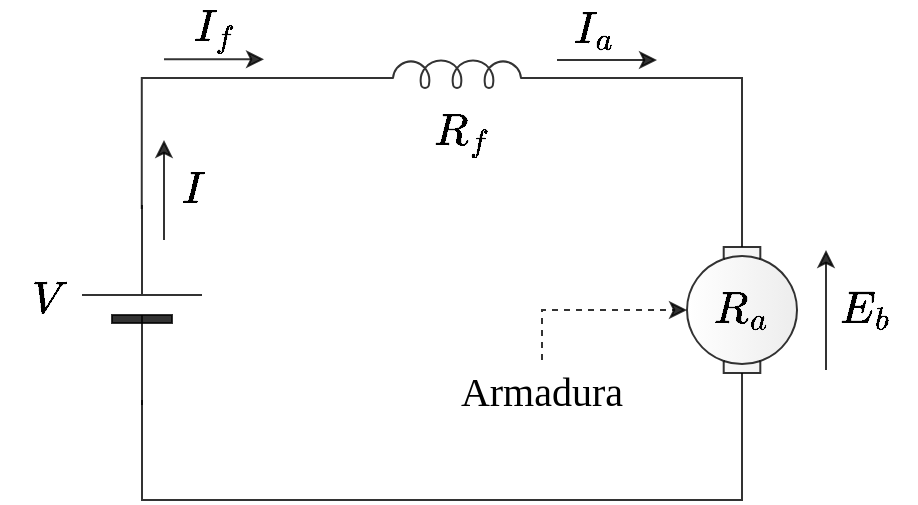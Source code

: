 <mxfile version="21.6.5" type="github">
  <diagram name="Page-1" id="xHoJqprVVUahzgXB5t3A">
    <mxGraphModel dx="607" dy="334" grid="1" gridSize="10" guides="1" tooltips="1" connect="1" arrows="1" fold="1" page="1" pageScale="1" pageWidth="980" pageHeight="690" math="1" shadow="0">
      <root>
        <mxCell id="0" />
        <mxCell id="1" parent="0" />
        <mxCell id="MJRBo0qhkyK9fX0G-ZfJ-8" style="edgeStyle=orthogonalEdgeStyle;rounded=0;orthogonalLoop=1;jettySize=auto;html=1;exitX=1;exitY=0.5;exitDx=0;exitDy=0;exitPerimeter=0;entryX=0;entryY=0.5;entryDx=0;entryDy=0;entryPerimeter=0;fontColor=default;labelBackgroundColor=none;strokeWidth=1;endArrow=none;endFill=0;opacity=80;" parent="1" source="MJRBo0qhkyK9fX0G-ZfJ-1" edge="1">
          <mxGeometry relative="1" as="geometry">
            <Array as="points">
              <mxPoint x="630" y="470" />
              <mxPoint x="330" y="470" />
            </Array>
            <mxPoint x="330" y="420" as="targetPoint" />
          </mxGeometry>
        </mxCell>
        <mxCell id="MJRBo0qhkyK9fX0G-ZfJ-1" value="" style="shape=mxgraph.electrical.electro-mechanical.motor_2;html=1;shadow=0;dashed=0;align=center;fontSize=30;strokeWidth=1;rotation=90;fillColor=default;strokeColor=default;fontColor=#333333;labelBackgroundColor=none;gradientColor=#E8E8E8;gradientDirection=north;opacity=80;" parent="1" vertex="1">
          <mxGeometry x="585" y="347.5" width="90" height="55" as="geometry" />
        </mxCell>
        <mxCell id="MJRBo0qhkyK9fX0G-ZfJ-7" style="edgeStyle=orthogonalEdgeStyle;rounded=0;orthogonalLoop=1;jettySize=auto;html=1;exitX=1;exitY=0.645;exitDx=0;exitDy=0;exitPerimeter=0;fontColor=default;labelBackgroundColor=none;strokeWidth=1;endArrow=none;endFill=0;opacity=80;" parent="1" source="MJRBo0qhkyK9fX0G-ZfJ-2" target="MJRBo0qhkyK9fX0G-ZfJ-1" edge="1">
          <mxGeometry relative="1" as="geometry" />
        </mxCell>
        <mxCell id="MJRBo0qhkyK9fX0G-ZfJ-11" style="edgeStyle=orthogonalEdgeStyle;rounded=0;orthogonalLoop=1;jettySize=auto;html=1;fontColor=default;labelBackgroundColor=none;strokeWidth=1;opacity=80;" parent="1" edge="1">
          <mxGeometry relative="1" as="geometry">
            <mxPoint x="587.5" y="250" as="targetPoint" />
            <mxPoint x="537.5" y="250" as="sourcePoint" />
          </mxGeometry>
        </mxCell>
        <mxCell id="MJRBo0qhkyK9fX0G-ZfJ-2" value="" style="pointerEvents=1;verticalLabelPosition=bottom;shadow=0;dashed=0;align=center;html=1;verticalAlign=top;shape=mxgraph.electrical.inductors.inductor_5;fontColor=default;labelBackgroundColor=none;strokeWidth=1;opacity=80;" parent="1" vertex="1">
          <mxGeometry x="437.5" y="250" width="100" height="14" as="geometry" />
        </mxCell>
        <mxCell id="MJRBo0qhkyK9fX0G-ZfJ-5" style="edgeStyle=orthogonalEdgeStyle;rounded=0;orthogonalLoop=1;jettySize=auto;html=1;exitX=0.98;exitY=0.498;exitDx=0;exitDy=0;exitPerimeter=0;entryX=0;entryY=0.645;entryDx=0;entryDy=0;entryPerimeter=0;fontColor=default;labelBackgroundColor=none;strokeWidth=1;endArrow=none;endFill=0;opacity=80;" parent="1" source="s4yfGzNGILSZj2dYXTff-1" target="MJRBo0qhkyK9fX0G-ZfJ-2" edge="1">
          <mxGeometry relative="1" as="geometry">
            <mxPoint x="330" y="320" as="sourcePoint" />
            <Array as="points">
              <mxPoint x="330" y="259" />
            </Array>
          </mxGeometry>
        </mxCell>
        <mxCell id="MJRBo0qhkyK9fX0G-ZfJ-13" value="" style="endArrow=classic;html=1;rounded=0;fontColor=default;labelBackgroundColor=none;strokeWidth=1;opacity=80;" parent="1" edge="1">
          <mxGeometry width="50" height="50" relative="1" as="geometry">
            <mxPoint x="672" y="405" as="sourcePoint" />
            <mxPoint x="672" y="345" as="targetPoint" />
          </mxGeometry>
        </mxCell>
        <UserObject label="\(E_b\)" placeholders="1" name="Variable" id="MJRBo0qhkyK9fX0G-ZfJ-18">
          <mxCell style="text;align=center;verticalAlign=middle;overflow=hidden;fontColor=default;labelBackgroundColor=none;whiteSpace=wrap;html=1;fontSize=19;strokeWidth=1;opacity=80;" parent="1" vertex="1">
            <mxGeometry x="667" y="360" width="50" height="30" as="geometry" />
          </mxCell>
        </UserObject>
        <UserObject label="\(I_a\)" placeholders="1" name="Variable" id="MJRBo0qhkyK9fX0G-ZfJ-19">
          <mxCell style="text;align=center;verticalAlign=middle;whiteSpace=wrap;overflow=hidden;fontColor=default;labelBackgroundColor=none;html=1;fontSize=19;strokeWidth=1;opacity=80;" parent="1" vertex="1">
            <mxGeometry x="531" y="220" width="50" height="30" as="geometry" />
          </mxCell>
        </UserObject>
        <UserObject label="\(I_{f}\)" placeholders="1" name="Variable" id="MJRBo0qhkyK9fX0G-ZfJ-20">
          <mxCell style="text;align=center;verticalAlign=middle;whiteSpace=wrap;overflow=hidden;fontColor=default;labelBackgroundColor=none;html=1;fontSize=19;strokeWidth=1;opacity=80;" parent="1" vertex="1">
            <mxGeometry x="341" y="220" width="50" height="30" as="geometry" />
          </mxCell>
        </UserObject>
        <UserObject label="\(R_{f}\)" placeholders="1" name="Variable" id="MJRBo0qhkyK9fX0G-ZfJ-21">
          <mxCell style="text;align=center;verticalAlign=middle;whiteSpace=wrap;overflow=hidden;fontColor=default;labelBackgroundColor=none;html=1;fontSize=19;strokeWidth=1;opacity=80;" parent="1" vertex="1">
            <mxGeometry x="465" y="272" width="50" height="30" as="geometry" />
          </mxCell>
        </UserObject>
        <UserObject label="\(V\)" placeholders="1" name="Variable" id="MJRBo0qhkyK9fX0G-ZfJ-22">
          <mxCell style="text;align=center;verticalAlign=middle;whiteSpace=wrap;overflow=hidden;fontColor=default;labelBackgroundColor=none;html=1;fontSize=19;strokeWidth=1;opacity=80;" parent="1" vertex="1">
            <mxGeometry x="259" y="355" width="50" height="30" as="geometry" />
          </mxCell>
        </UserObject>
        <UserObject label="\(R_a\)" placeholders="1" name="Variable" id="MJRBo0qhkyK9fX0G-ZfJ-23">
          <mxCell style="text;align=center;verticalAlign=middle;whiteSpace=wrap;overflow=hidden;labelBackgroundColor=none;labelBorderColor=none;fontColor=default;html=1;fontSize=19;strokeWidth=1;opacity=80;" parent="1" vertex="1">
            <mxGeometry x="605" y="360" width="50" height="30" as="geometry" />
          </mxCell>
        </UserObject>
        <mxCell id="MJRBo0qhkyK9fX0G-ZfJ-26" value="" style="edgeStyle=orthogonalEdgeStyle;rounded=0;orthogonalLoop=1;jettySize=auto;html=1;dashed=1;entryX=0.5;entryY=1;entryDx=0;entryDy=0;entryPerimeter=0;exitX=0.5;exitY=0;exitDx=0;exitDy=0;fontColor=default;labelBackgroundColor=none;strokeWidth=1;opacity=80;" parent="1" source="MJRBo0qhkyK9fX0G-ZfJ-24" target="MJRBo0qhkyK9fX0G-ZfJ-1" edge="1">
          <mxGeometry relative="1" as="geometry">
            <mxPoint x="510" y="390" as="sourcePoint" />
            <mxPoint x="575" y="360" as="targetPoint" />
          </mxGeometry>
        </mxCell>
        <mxCell id="MJRBo0qhkyK9fX0G-ZfJ-24" value="&lt;font face=&quot;Times New Roman&quot; style=&quot;font-size: 20px;&quot;&gt;Armadura&lt;/font&gt;" style="text;html=1;align=center;verticalAlign=middle;whiteSpace=wrap;rounded=0;fontSize=20;fontColor=default;labelBackgroundColor=none;strokeWidth=1;opacity=80;" parent="1" vertex="1">
          <mxGeometry x="480" y="400" width="100" height="30" as="geometry" />
        </mxCell>
        <UserObject label="\(I\)" placeholders="1" name="Variable" id="MJRBo0qhkyK9fX0G-ZfJ-27">
          <mxCell style="text;align=center;verticalAlign=middle;whiteSpace=wrap;overflow=hidden;fontColor=default;labelBackgroundColor=none;html=1;fontSize=19;strokeWidth=1;opacity=80;" parent="1" vertex="1">
            <mxGeometry x="331" y="300" width="50" height="30" as="geometry" />
          </mxCell>
        </UserObject>
        <mxCell id="MJRBo0qhkyK9fX0G-ZfJ-29" value="" style="endArrow=classic;html=1;rounded=0;fontColor=default;labelBackgroundColor=none;strokeWidth=1;opacity=80;" parent="1" edge="1">
          <mxGeometry width="50" height="50" relative="1" as="geometry">
            <mxPoint x="341" y="340" as="sourcePoint" />
            <mxPoint x="341" y="290" as="targetPoint" />
          </mxGeometry>
        </mxCell>
        <mxCell id="MJRBo0qhkyK9fX0G-ZfJ-30" style="edgeStyle=orthogonalEdgeStyle;rounded=0;orthogonalLoop=1;jettySize=auto;html=1;fontColor=default;labelBackgroundColor=none;strokeWidth=1;opacity=80;" parent="1" edge="1">
          <mxGeometry relative="1" as="geometry">
            <mxPoint x="391" y="249.67" as="targetPoint" />
            <mxPoint x="341" y="249.67" as="sourcePoint" />
          </mxGeometry>
        </mxCell>
        <mxCell id="s4yfGzNGILSZj2dYXTff-1" value="" style="verticalLabelPosition=bottom;shadow=0;dashed=0;align=center;fillColor=strokeColor;html=1;verticalAlign=top;strokeWidth=1;shape=mxgraph.electrical.miscellaneous.monocell_battery;rotation=-90;opacity=80;" parent="1" vertex="1">
          <mxGeometry x="280" y="342.5" width="100" height="60" as="geometry" />
        </mxCell>
      </root>
    </mxGraphModel>
  </diagram>
</mxfile>
